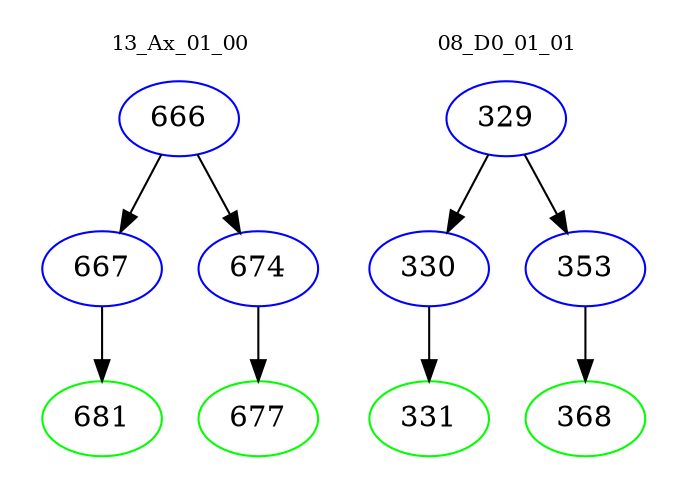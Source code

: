 digraph{
subgraph cluster_0 {
color = white
label = "13_Ax_01_00";
fontsize=10;
T0_666 [label="666", color="blue"]
T0_666 -> T0_667 [color="black"]
T0_667 [label="667", color="blue"]
T0_667 -> T0_681 [color="black"]
T0_681 [label="681", color="green"]
T0_666 -> T0_674 [color="black"]
T0_674 [label="674", color="blue"]
T0_674 -> T0_677 [color="black"]
T0_677 [label="677", color="green"]
}
subgraph cluster_1 {
color = white
label = "08_D0_01_01";
fontsize=10;
T1_329 [label="329", color="blue"]
T1_329 -> T1_330 [color="black"]
T1_330 [label="330", color="blue"]
T1_330 -> T1_331 [color="black"]
T1_331 [label="331", color="green"]
T1_329 -> T1_353 [color="black"]
T1_353 [label="353", color="blue"]
T1_353 -> T1_368 [color="black"]
T1_368 [label="368", color="green"]
}
}
